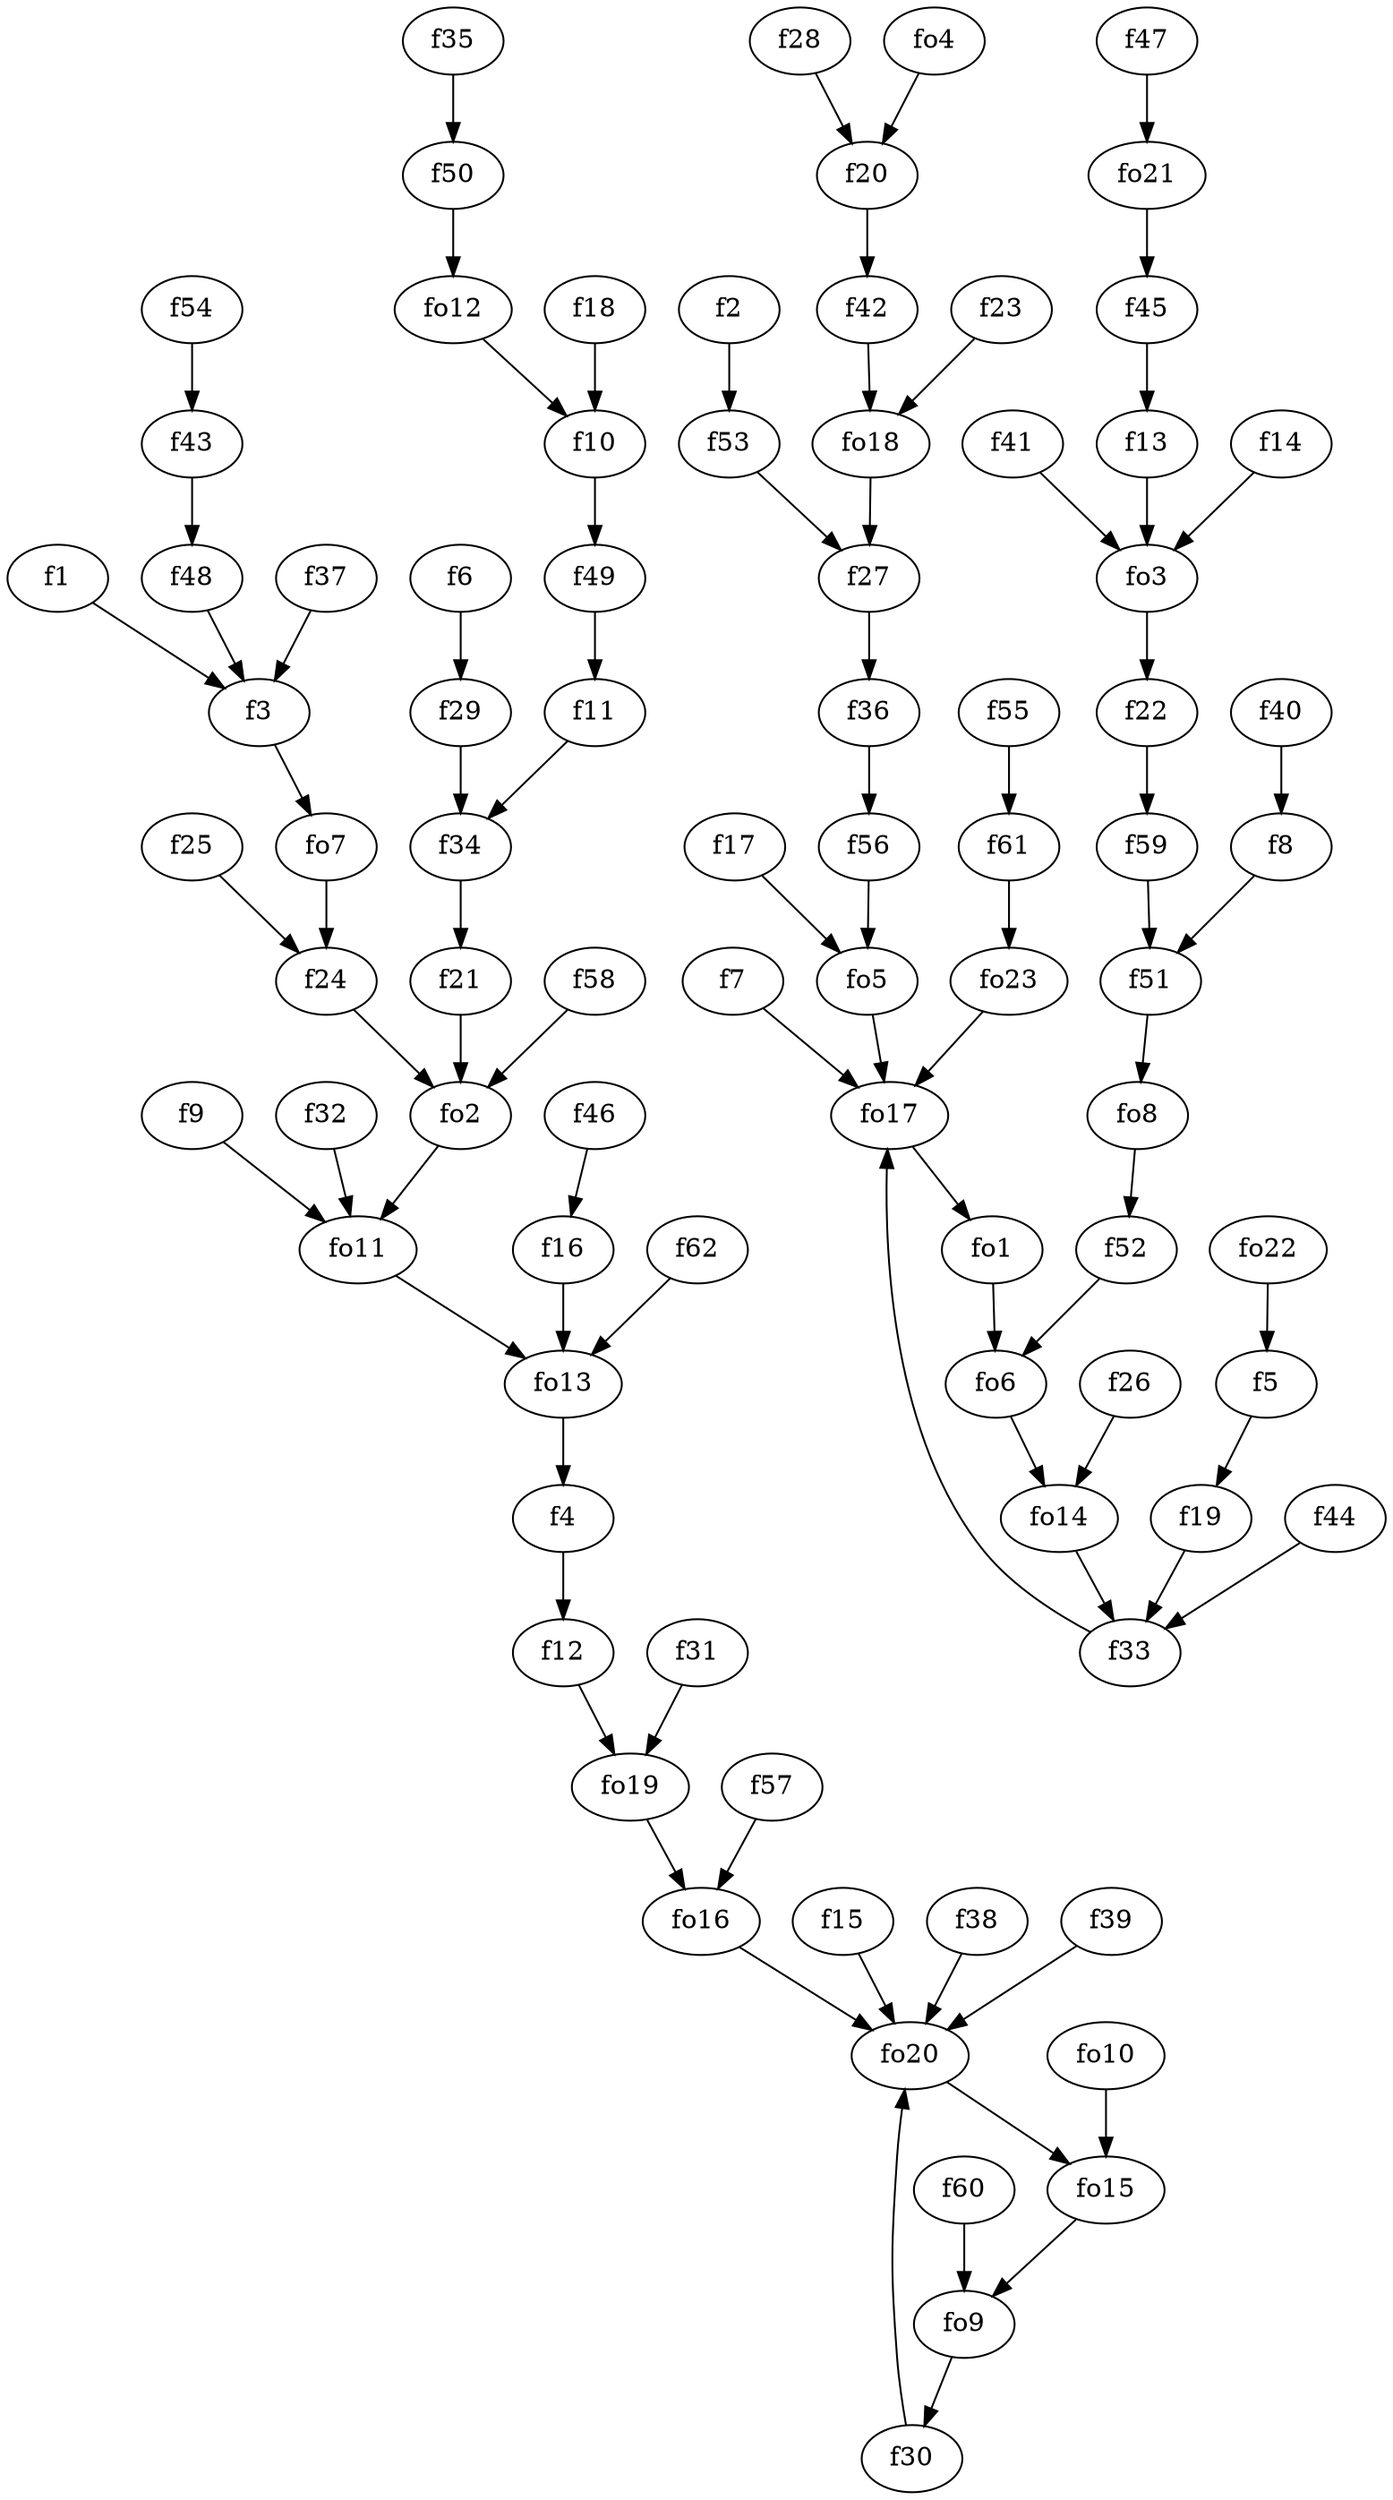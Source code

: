 strict digraph  {
f1;
f2;
f3;
f4;
f5;
f6;
f7;
f8;
f9;
f10;
f11;
f12;
f13;
f14;
f15;
f16;
f17;
f18;
f19;
f20;
f21;
f22;
f23;
f24;
f25;
f26;
f27;
f28;
f29;
f30;
f31;
f32;
f33;
f34;
f35;
f36;
f37;
f38;
f39;
f40;
f41;
f42;
f43;
f44;
f45;
f46;
f47;
f48;
f49;
f50;
f51;
f52;
f53;
f54;
f55;
f56;
f57;
f58;
f59;
f60;
f61;
f62;
fo1;
fo2;
fo3;
fo4;
fo5;
fo6;
fo7;
fo8;
fo9;
fo10;
fo11;
fo12;
fo13;
fo14;
fo15;
fo16;
fo17;
fo18;
fo19;
fo20;
fo21;
fo22;
fo23;
f1 -> f3  [weight=2];
f2 -> f53  [weight=2];
f3 -> fo7  [weight=2];
f4 -> f12  [weight=2];
f5 -> f19  [weight=2];
f6 -> f29  [weight=2];
f7 -> fo17  [weight=2];
f8 -> f51  [weight=2];
f9 -> fo11  [weight=2];
f10 -> f49  [weight=2];
f11 -> f34  [weight=2];
f12 -> fo19  [weight=2];
f13 -> fo3  [weight=2];
f14 -> fo3  [weight=2];
f15 -> fo20  [weight=2];
f16 -> fo13  [weight=2];
f17 -> fo5  [weight=2];
f18 -> f10  [weight=2];
f19 -> f33  [weight=2];
f20 -> f42  [weight=2];
f21 -> fo2  [weight=2];
f22 -> f59  [weight=2];
f23 -> fo18  [weight=2];
f24 -> fo2  [weight=2];
f25 -> f24  [weight=2];
f26 -> fo14  [weight=2];
f27 -> f36  [weight=2];
f28 -> f20  [weight=2];
f29 -> f34  [weight=2];
f30 -> fo20  [weight=2];
f31 -> fo19  [weight=2];
f32 -> fo11  [weight=2];
f33 -> fo17  [weight=2];
f34 -> f21  [weight=2];
f35 -> f50  [weight=2];
f36 -> f56  [weight=2];
f37 -> f3  [weight=2];
f38 -> fo20  [weight=2];
f39 -> fo20  [weight=2];
f40 -> f8  [weight=2];
f41 -> fo3  [weight=2];
f42 -> fo18  [weight=2];
f43 -> f48  [weight=2];
f44 -> f33  [weight=2];
f45 -> f13  [weight=2];
f46 -> f16  [weight=2];
f47 -> fo21  [weight=2];
f48 -> f3  [weight=2];
f49 -> f11  [weight=2];
f50 -> fo12  [weight=2];
f51 -> fo8  [weight=2];
f52 -> fo6  [weight=2];
f53 -> f27  [weight=2];
f54 -> f43  [weight=2];
f55 -> f61  [weight=2];
f56 -> fo5  [weight=2];
f57 -> fo16  [weight=2];
f58 -> fo2  [weight=2];
f59 -> f51  [weight=2];
f60 -> fo9  [weight=2];
f61 -> fo23  [weight=2];
f62 -> fo13  [weight=2];
fo1 -> fo6  [weight=2];
fo2 -> fo11  [weight=2];
fo3 -> f22  [weight=2];
fo4 -> f20  [weight=2];
fo5 -> fo17  [weight=2];
fo6 -> fo14  [weight=2];
fo7 -> f24  [weight=2];
fo8 -> f52  [weight=2];
fo9 -> f30  [weight=2];
fo10 -> fo15  [weight=2];
fo11 -> fo13  [weight=2];
fo12 -> f10  [weight=2];
fo13 -> f4  [weight=2];
fo14 -> f33  [weight=2];
fo15 -> fo9  [weight=2];
fo16 -> fo20  [weight=2];
fo17 -> fo1  [weight=2];
fo18 -> f27  [weight=2];
fo19 -> fo16  [weight=2];
fo20 -> fo15  [weight=2];
fo21 -> f45  [weight=2];
fo22 -> f5  [weight=2];
fo23 -> fo17  [weight=2];
}

